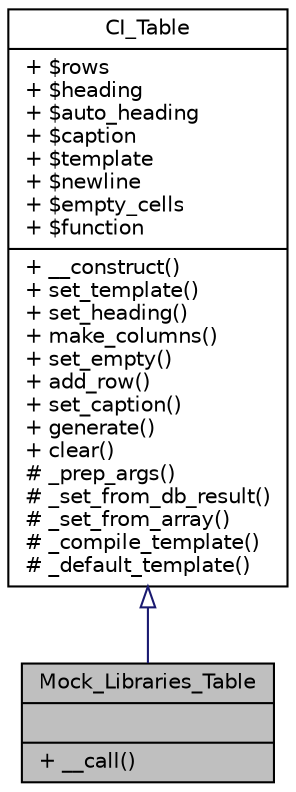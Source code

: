 digraph "Mock_Libraries_Table"
{
 // LATEX_PDF_SIZE
  edge [fontname="Helvetica",fontsize="10",labelfontname="Helvetica",labelfontsize="10"];
  node [fontname="Helvetica",fontsize="10",shape=record];
  Node2 [label="{Mock_Libraries_Table\n||+ __call()\l}",height=0.2,width=0.4,color="black", fillcolor="grey75", style="filled", fontcolor="black",tooltip=" "];
  Node3 -> Node2 [dir="back",color="midnightblue",fontsize="10",style="solid",arrowtail="onormal",fontname="Helvetica"];
  Node3 [label="{CI_Table\n|+ $rows\l+ $heading\l+ $auto_heading\l+ $caption\l+ $template\l+ $newline\l+ $empty_cells\l+ $function\l|+ __construct()\l+ set_template()\l+ set_heading()\l+ make_columns()\l+ set_empty()\l+ add_row()\l+ set_caption()\l+ generate()\l+ clear()\l# _prep_args()\l# _set_from_db_result()\l# _set_from_array()\l# _compile_template()\l# _default_template()\l}",height=0.2,width=0.4,color="black", fillcolor="white", style="filled",URL="$class_c_i___table.html",tooltip=" "];
}
